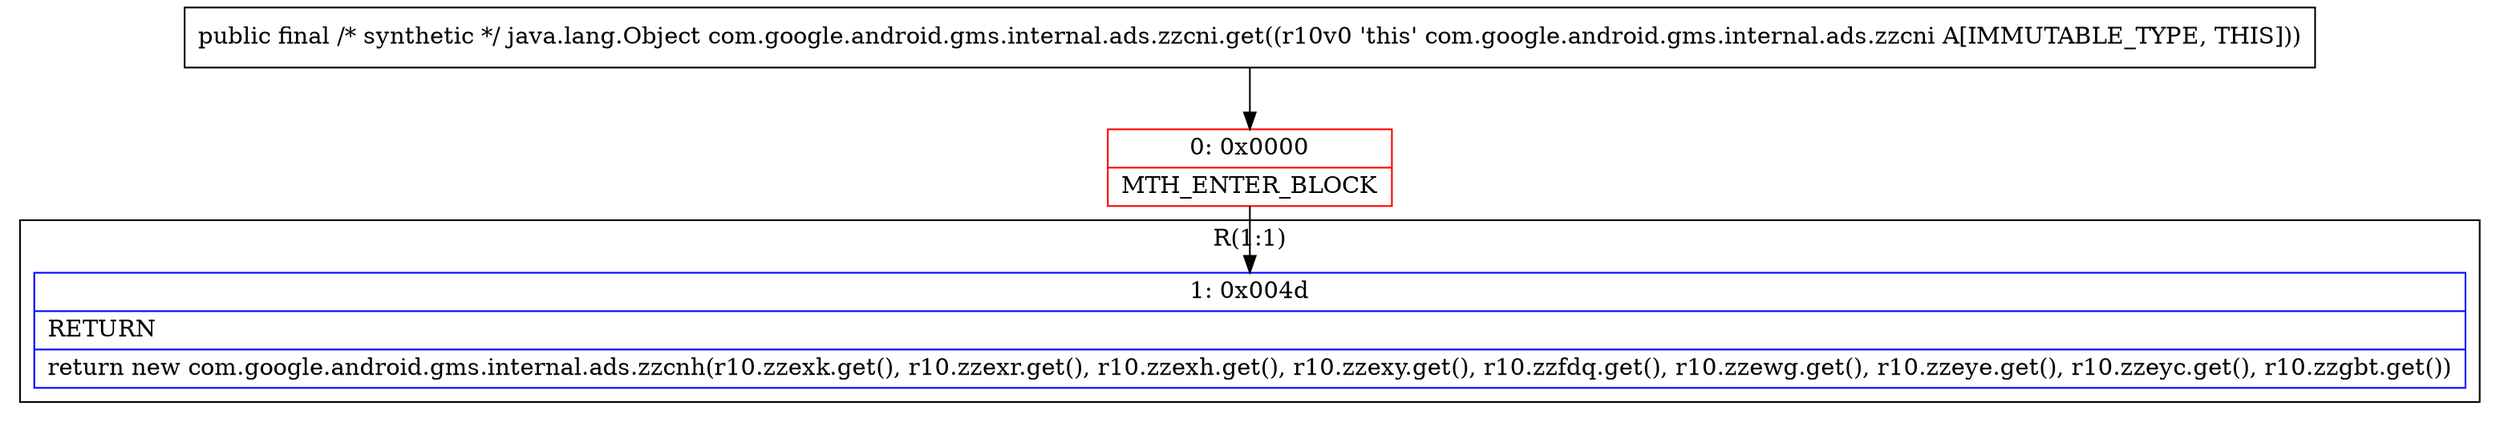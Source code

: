 digraph "CFG forcom.google.android.gms.internal.ads.zzcni.get()Ljava\/lang\/Object;" {
subgraph cluster_Region_1258469254 {
label = "R(1:1)";
node [shape=record,color=blue];
Node_1 [shape=record,label="{1\:\ 0x004d|RETURN\l|return new com.google.android.gms.internal.ads.zzcnh(r10.zzexk.get(), r10.zzexr.get(), r10.zzexh.get(), r10.zzexy.get(), r10.zzfdq.get(), r10.zzewg.get(), r10.zzeye.get(), r10.zzeyc.get(), r10.zzgbt.get())\l}"];
}
Node_0 [shape=record,color=red,label="{0\:\ 0x0000|MTH_ENTER_BLOCK\l}"];
MethodNode[shape=record,label="{public final \/* synthetic *\/ java.lang.Object com.google.android.gms.internal.ads.zzcni.get((r10v0 'this' com.google.android.gms.internal.ads.zzcni A[IMMUTABLE_TYPE, THIS])) }"];
MethodNode -> Node_0;
Node_0 -> Node_1;
}

